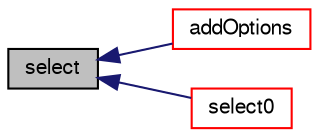 digraph "select"
{
  bgcolor="transparent";
  edge [fontname="FreeSans",fontsize="10",labelfontname="FreeSans",labelfontsize="10"];
  node [fontname="FreeSans",fontsize="10",shape=record];
  rankdir="LR";
  Node148 [label="select",height=0.2,width=0.4,color="black", fillcolor="grey75", style="filled", fontcolor="black"];
  Node148 -> Node149 [dir="back",color="midnightblue",fontsize="10",style="solid",fontname="FreeSans"];
  Node149 [label="addOptions",height=0.2,width=0.4,color="red",URL="$a26358.html#a31c1a8888cbb272c4a519af132eab27d",tooltip="Add the options handled by timeSelector to argList::validOptions. "];
  Node148 -> Node152 [dir="back",color="midnightblue",fontsize="10",style="solid",fontname="FreeSans"];
  Node152 [label="select0",height=0.2,width=0.4,color="red",URL="$a26358.html#ab8ccdddca2369465a9d3672816e8029e",tooltip="Return the set of times selected based on the argList options. "];
}
